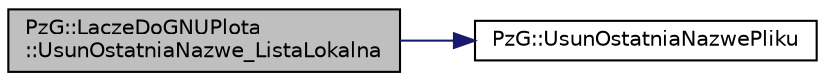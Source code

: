 digraph "PzG::LaczeDoGNUPlota::UsunOstatniaNazwe_ListaLokalna"
{
  edge [fontname="Helvetica",fontsize="10",labelfontname="Helvetica",labelfontsize="10"];
  node [fontname="Helvetica",fontsize="10",shape=record];
  rankdir="LR";
  Node112 [label="PzG::LaczeDoGNUPlota\l::UsunOstatniaNazwe_ListaLokalna",height=0.2,width=0.4,color="black", fillcolor="grey75", style="filled", fontcolor="black"];
  Node112 -> Node113 [color="midnightblue",fontsize="10",style="solid",fontname="Helvetica"];
  Node113 [label="PzG::UsunOstatniaNazwePliku",height=0.2,width=0.4,color="black", fillcolor="white", style="filled",URL="$namespace_pz_g.html#a3927f83244df8a7245e105150a9fb3b2",tooltip="Usuwa ostatnia nazwę pliku z listy plików do rysowania. "];
}
